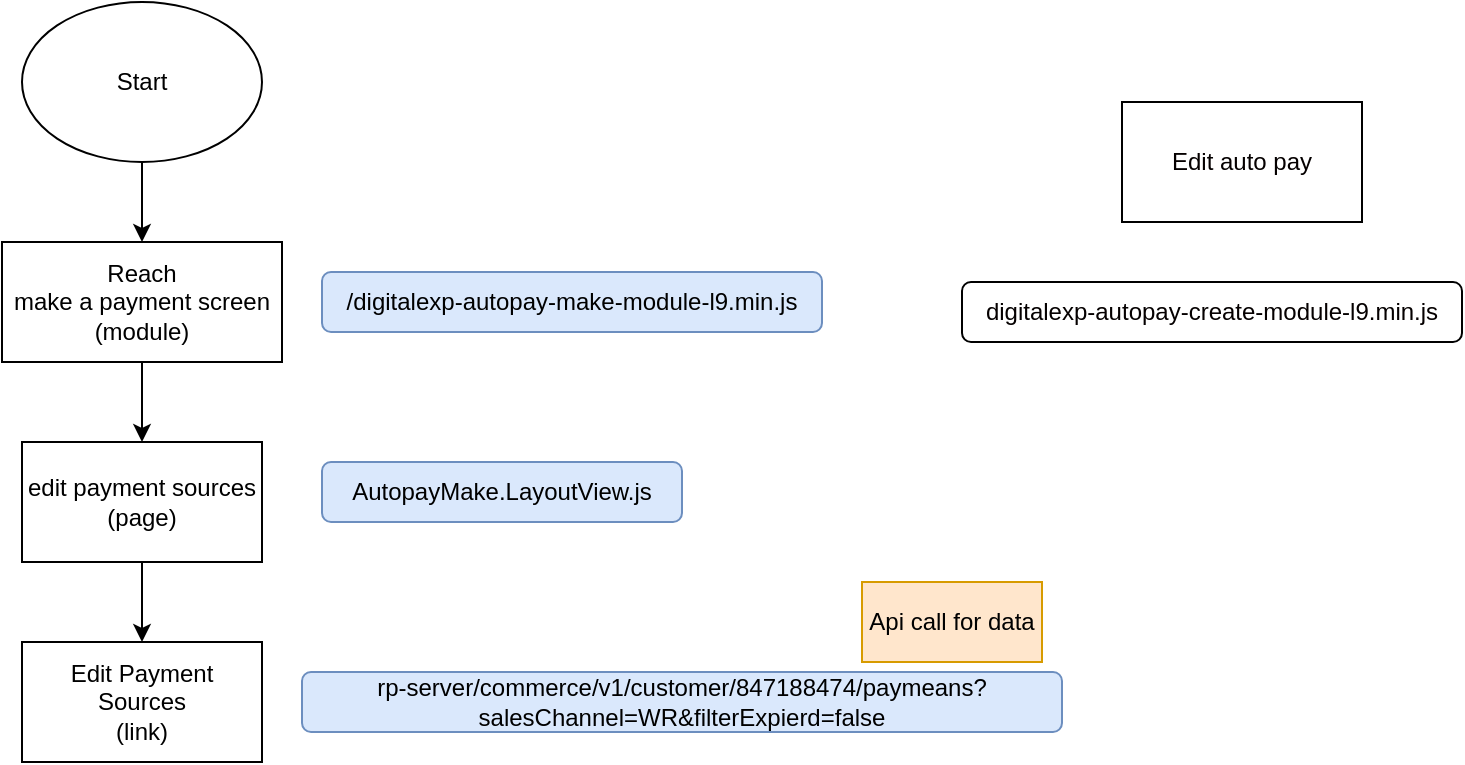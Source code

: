 <mxfile version="20.8.16" type="github">
  <diagram id="C5RBs43oDa-KdzZeNtuy" name="Page-1">
    <mxGraphModel dx="1434" dy="796" grid="1" gridSize="10" guides="1" tooltips="1" connect="1" arrows="1" fold="1" page="1" pageScale="1" pageWidth="827" pageHeight="1169" math="0" shadow="0">
      <root>
        <mxCell id="WIyWlLk6GJQsqaUBKTNV-0" />
        <mxCell id="WIyWlLk6GJQsqaUBKTNV-1" parent="WIyWlLk6GJQsqaUBKTNV-0" />
        <mxCell id="j67WnfkW41FYY-DcMpxh-2" value="" style="edgeStyle=orthogonalEdgeStyle;rounded=0;orthogonalLoop=1;jettySize=auto;html=1;" edge="1" parent="WIyWlLk6GJQsqaUBKTNV-1" source="j67WnfkW41FYY-DcMpxh-0" target="j67WnfkW41FYY-DcMpxh-1">
          <mxGeometry relative="1" as="geometry" />
        </mxCell>
        <mxCell id="j67WnfkW41FYY-DcMpxh-0" value="Start" style="ellipse;whiteSpace=wrap;html=1;" vertex="1" parent="WIyWlLk6GJQsqaUBKTNV-1">
          <mxGeometry x="70" y="30" width="120" height="80" as="geometry" />
        </mxCell>
        <mxCell id="j67WnfkW41FYY-DcMpxh-4" value="" style="edgeStyle=orthogonalEdgeStyle;rounded=0;orthogonalLoop=1;jettySize=auto;html=1;" edge="1" parent="WIyWlLk6GJQsqaUBKTNV-1" source="j67WnfkW41FYY-DcMpxh-1" target="j67WnfkW41FYY-DcMpxh-3">
          <mxGeometry relative="1" as="geometry" />
        </mxCell>
        <mxCell id="j67WnfkW41FYY-DcMpxh-1" value="Reach &lt;br&gt;make a payment screen&lt;br&gt;(module)" style="rounded=0;whiteSpace=wrap;html=1;" vertex="1" parent="WIyWlLk6GJQsqaUBKTNV-1">
          <mxGeometry x="60" y="150" width="140" height="60" as="geometry" />
        </mxCell>
        <mxCell id="j67WnfkW41FYY-DcMpxh-6" value="" style="edgeStyle=orthogonalEdgeStyle;rounded=0;orthogonalLoop=1;jettySize=auto;html=1;" edge="1" parent="WIyWlLk6GJQsqaUBKTNV-1" source="j67WnfkW41FYY-DcMpxh-3" target="j67WnfkW41FYY-DcMpxh-5">
          <mxGeometry relative="1" as="geometry" />
        </mxCell>
        <mxCell id="j67WnfkW41FYY-DcMpxh-3" value="edit payment sources&lt;br&gt;(page)" style="whiteSpace=wrap;html=1;rounded=0;" vertex="1" parent="WIyWlLk6GJQsqaUBKTNV-1">
          <mxGeometry x="70" y="250" width="120" height="60" as="geometry" />
        </mxCell>
        <mxCell id="j67WnfkW41FYY-DcMpxh-5" value="Edit Payment Sources&lt;br&gt;(link)" style="whiteSpace=wrap;html=1;rounded=0;" vertex="1" parent="WIyWlLk6GJQsqaUBKTNV-1">
          <mxGeometry x="70" y="350" width="120" height="60" as="geometry" />
        </mxCell>
        <mxCell id="j67WnfkW41FYY-DcMpxh-11" value="/digitalexp-autopay-make-module-l9.min.js" style="rounded=1;whiteSpace=wrap;html=1;labelBackgroundColor=none;fillColor=#dae8fc;strokeColor=#6c8ebf;" vertex="1" parent="WIyWlLk6GJQsqaUBKTNV-1">
          <mxGeometry x="220" y="165" width="250" height="30" as="geometry" />
        </mxCell>
        <mxCell id="j67WnfkW41FYY-DcMpxh-12" value="AutopayMake.LayoutView.js" style="rounded=1;whiteSpace=wrap;html=1;labelBackgroundColor=none;fillColor=#dae8fc;strokeColor=#6c8ebf;" vertex="1" parent="WIyWlLk6GJQsqaUBKTNV-1">
          <mxGeometry x="220" y="260" width="180" height="30" as="geometry" />
        </mxCell>
        <mxCell id="j67WnfkW41FYY-DcMpxh-13" value="digitalexp-autopay-create-module-l9.min.js" style="rounded=1;whiteSpace=wrap;html=1;labelBackgroundColor=none;fontColor=#050000;" vertex="1" parent="WIyWlLk6GJQsqaUBKTNV-1">
          <mxGeometry x="540" y="170" width="250" height="30" as="geometry" />
        </mxCell>
        <mxCell id="j67WnfkW41FYY-DcMpxh-14" value="Edit auto pay" style="whiteSpace=wrap;html=1;rounded=0;labelBackgroundColor=none;fontColor=#050000;" vertex="1" parent="WIyWlLk6GJQsqaUBKTNV-1">
          <mxGeometry x="620" y="80" width="120" height="60" as="geometry" />
        </mxCell>
        <mxCell id="j67WnfkW41FYY-DcMpxh-16" value="rp-server/commerce/v1/customer/847188474/paymeans?salesChannel=WR&amp;amp;filterExpierd=false" style="rounded=1;whiteSpace=wrap;html=1;labelBackgroundColor=none;fillColor=#dae8fc;strokeColor=#6c8ebf;" vertex="1" parent="WIyWlLk6GJQsqaUBKTNV-1">
          <mxGeometry x="210" y="365" width="380" height="30" as="geometry" />
        </mxCell>
        <mxCell id="j67WnfkW41FYY-DcMpxh-17" value="Api call for data" style="rounded=0;whiteSpace=wrap;html=1;labelBackgroundColor=none;fillColor=#ffe6cc;strokeColor=#d79b00;" vertex="1" parent="WIyWlLk6GJQsqaUBKTNV-1">
          <mxGeometry x="490" y="320" width="90" height="40" as="geometry" />
        </mxCell>
      </root>
    </mxGraphModel>
  </diagram>
</mxfile>
